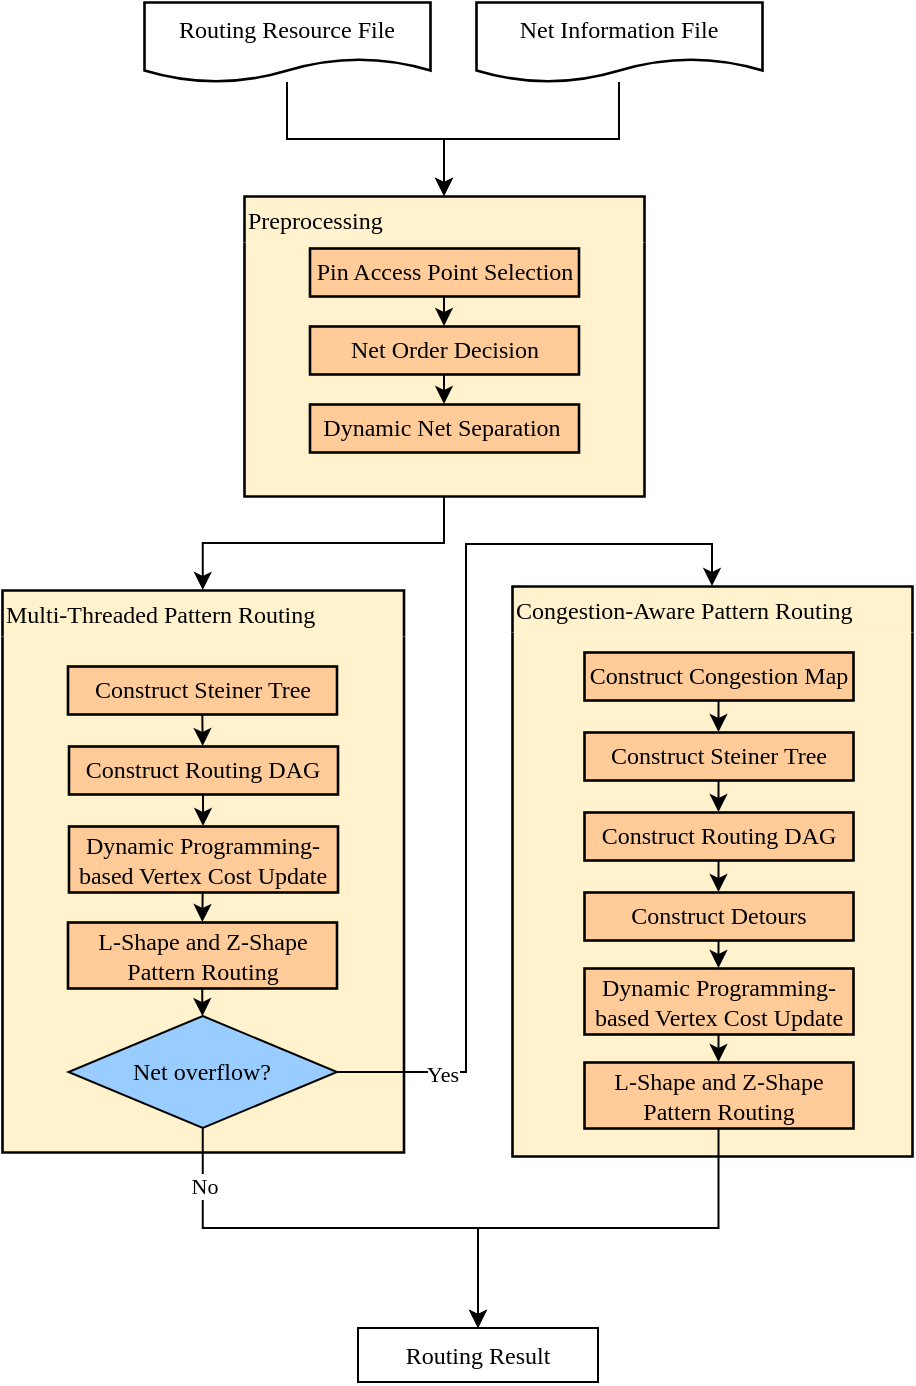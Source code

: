 <mxfile>
    <diagram id="TTQa5VEr6ZDeAb4FRWz5" name="Flowchart">
        <mxGraphModel dx="956" dy="569" grid="0" gridSize="10" guides="1" tooltips="1" connect="1" arrows="1" fold="1" page="1" pageScale="1" pageWidth="850" pageHeight="1100" math="0" shadow="0">
            <root>
                <mxCell id="0"/>
                <mxCell id="1" parent="0"/>
                <mxCell id="DbzM7io35zpTCZY16cr3-26" value="" style="edgeStyle=elbowEdgeStyle;rounded=0;orthogonalLoop=1;jettySize=auto;elbow=vertical;html=1;" parent="1" source="bZS4EHqbZC5acI7CX3TS-1" target="DbzM7io35zpTCZY16cr3-1" edge="1">
                    <mxGeometry relative="1" as="geometry"/>
                </mxCell>
                <mxCell id="bZS4EHqbZC5acI7CX3TS-1" value="Routing Resource File" style="shape=document;whiteSpace=wrap;html=1;boundedLbl=1;fontFamily=Times New Roman;fontSize=12;strokeWidth=1.3;strokeColor=#000000;" parent="1" vertex="1">
                    <mxGeometry x="232" y="100" width="143" height="40" as="geometry"/>
                </mxCell>
                <mxCell id="gcKfTOr0ZRm3SLbJAiHh-11" value="Multi-Threaded Pattern Routing" style="swimlane;fillColor=#FFF2CC;strokeColor=#000000;fontFamily=Times New Roman;fontSize=12;strokeWidth=1.3;swimlaneFillColor=#FFF2CC;fontStyle=0;align=left;swimlaneLine=0;" parent="1" vertex="1">
                    <mxGeometry x="161" y="394" width="200.75" height="281" as="geometry"/>
                </mxCell>
                <mxCell id="DbzM7io35zpTCZY16cr3-29" value="" style="edgeStyle=none;html=1;" parent="gcKfTOr0ZRm3SLbJAiHh-11" source="DbzM7io35zpTCZY16cr3-19" target="DbzM7io35zpTCZY16cr3-23" edge="1">
                    <mxGeometry relative="1" as="geometry"/>
                </mxCell>
                <mxCell id="DbzM7io35zpTCZY16cr3-19" value="Construct Steiner Tree" style="rounded=0;whiteSpace=wrap;html=1;fontFamily=Times New Roman;fillColor=#FFCC99;strokeColor=#000000;strokeWidth=1.3;" parent="gcKfTOr0ZRm3SLbJAiHh-11" vertex="1">
                    <mxGeometry x="32.75" y="38" width="134.5" height="24" as="geometry"/>
                </mxCell>
                <mxCell id="H4muwW61LgTwY1jPvWEI-12" value="" style="edgeStyle=none;html=1;" parent="gcKfTOr0ZRm3SLbJAiHh-11" source="DbzM7io35zpTCZY16cr3-23" target="H4muwW61LgTwY1jPvWEI-11" edge="1">
                    <mxGeometry relative="1" as="geometry"/>
                </mxCell>
                <mxCell id="DbzM7io35zpTCZY16cr3-23" value="Construct Routing DAG" style="rounded=0;whiteSpace=wrap;html=1;fontFamily=Times New Roman;fillColor=#FFCC99;strokeColor=#000000;strokeWidth=1.3;" parent="gcKfTOr0ZRm3SLbJAiHh-11" vertex="1">
                    <mxGeometry x="33.25" y="78" width="134.5" height="24" as="geometry"/>
                </mxCell>
                <mxCell id="H4muwW61LgTwY1jPvWEI-15" value="" style="edgeStyle=none;html=1;" parent="gcKfTOr0ZRm3SLbJAiHh-11" source="H4muwW61LgTwY1jPvWEI-10" target="H4muwW61LgTwY1jPvWEI-14" edge="1">
                    <mxGeometry relative="1" as="geometry"/>
                </mxCell>
                <mxCell id="H4muwW61LgTwY1jPvWEI-10" value="L-Shape and Z-Shape Pattern Routing" style="rounded=0;whiteSpace=wrap;html=1;fontFamily=Times New Roman;fillColor=#FFCC99;strokeColor=#000000;strokeWidth=1.3;" parent="gcKfTOr0ZRm3SLbJAiHh-11" vertex="1">
                    <mxGeometry x="32.75" y="166" width="134.5" height="33" as="geometry"/>
                </mxCell>
                <mxCell id="H4muwW61LgTwY1jPvWEI-13" value="" style="edgeStyle=none;html=1;" parent="gcKfTOr0ZRm3SLbJAiHh-11" source="H4muwW61LgTwY1jPvWEI-11" target="H4muwW61LgTwY1jPvWEI-10" edge="1">
                    <mxGeometry relative="1" as="geometry"/>
                </mxCell>
                <mxCell id="H4muwW61LgTwY1jPvWEI-11" value="Dynamic Programming-based Vertex Cost Update" style="rounded=0;whiteSpace=wrap;html=1;fontFamily=Times New Roman;fillColor=#FFCC99;strokeColor=#000000;strokeWidth=1.3;" parent="gcKfTOr0ZRm3SLbJAiHh-11" vertex="1">
                    <mxGeometry x="33.25" y="118" width="134.5" height="33" as="geometry"/>
                </mxCell>
                <mxCell id="H4muwW61LgTwY1jPvWEI-14" value="Net overflow?" style="rhombus;whiteSpace=wrap;html=1;fillColor=#99CCFF;fontFamily=Times New Roman;" parent="gcKfTOr0ZRm3SLbJAiHh-11" vertex="1">
                    <mxGeometry x="33.25" y="213" width="134.25" height="56" as="geometry"/>
                </mxCell>
                <mxCell id="DbzM7io35zpTCZY16cr3-27" value="" style="edgeStyle=elbowEdgeStyle;rounded=0;orthogonalLoop=1;jettySize=auto;elbow=vertical;html=1;" parent="1" source="gcKfTOr0ZRm3SLbJAiHh-16" target="DbzM7io35zpTCZY16cr3-1" edge="1">
                    <mxGeometry relative="1" as="geometry"/>
                </mxCell>
                <mxCell id="gcKfTOr0ZRm3SLbJAiHh-16" value="Net Information File" style="shape=document;whiteSpace=wrap;html=1;boundedLbl=1;fontFamily=Times New Roman;fontSize=12;strokeWidth=1.3;strokeColor=#000000;" parent="1" vertex="1">
                    <mxGeometry x="398" y="100" width="143" height="40" as="geometry"/>
                </mxCell>
                <mxCell id="gcKfTOr0ZRm3SLbJAiHh-24" value="Congestion-Aware Pattern Routing" style="swimlane;fillColor=#FFF2CC;strokeColor=#000000;fontFamily=Times New Roman;fontSize=12;strokeWidth=1.3;swimlaneFillColor=#FFF2CC;fontStyle=0;align=left;swimlaneLine=0;" parent="1" vertex="1">
                    <mxGeometry x="416" y="392" width="200" height="285" as="geometry"/>
                </mxCell>
                <mxCell id="H4muwW61LgTwY1jPvWEI-8" value="Construct Detours" style="rounded=0;whiteSpace=wrap;html=1;fontFamily=Times New Roman;fillColor=#FFCC99;strokeColor=#000000;strokeWidth=1.3;" parent="gcKfTOr0ZRm3SLbJAiHh-24" vertex="1">
                    <mxGeometry x="36" y="153" width="134.5" height="24" as="geometry"/>
                </mxCell>
                <mxCell id="C2_RcnyLkLIA7YBpo18w-18" value="" style="edgeStyle=elbowEdgeStyle;elbow=vertical;html=1;" parent="gcKfTOr0ZRm3SLbJAiHh-24" source="C2_RcnyLkLIA7YBpo18w-1" target="C2_RcnyLkLIA7YBpo18w-17" edge="1">
                    <mxGeometry relative="1" as="geometry"/>
                </mxCell>
                <mxCell id="C2_RcnyLkLIA7YBpo18w-1" value="Construct Congestion Map" style="rounded=0;whiteSpace=wrap;html=1;fontFamily=Times New Roman;fillColor=#FFCC99;strokeColor=#000000;strokeWidth=1.3;" parent="gcKfTOr0ZRm3SLbJAiHh-24" vertex="1">
                    <mxGeometry x="36" y="33" width="134.5" height="24" as="geometry"/>
                </mxCell>
                <mxCell id="C2_RcnyLkLIA7YBpo18w-4" value="Dynamic Programming-based Vertex Cost Update" style="rounded=0;whiteSpace=wrap;html=1;fontFamily=Times New Roman;fillColor=#FFCC99;strokeColor=#000000;strokeWidth=1.3;" parent="gcKfTOr0ZRm3SLbJAiHh-24" vertex="1">
                    <mxGeometry x="36" y="191" width="134.5" height="33" as="geometry"/>
                </mxCell>
                <mxCell id="C2_RcnyLkLIA7YBpo18w-5" style="edgeStyle=none;html=1;exitX=0.5;exitY=1;exitDx=0;exitDy=0;" parent="gcKfTOr0ZRm3SLbJAiHh-24" source="H4muwW61LgTwY1jPvWEI-8" target="C2_RcnyLkLIA7YBpo18w-4" edge="1">
                    <mxGeometry relative="1" as="geometry"/>
                </mxCell>
                <mxCell id="C2_RcnyLkLIA7YBpo18w-6" value="L-Shape and Z-Shape Pattern Routing" style="rounded=0;whiteSpace=wrap;html=1;fontFamily=Times New Roman;fillColor=#FFCC99;strokeColor=#000000;strokeWidth=1.3;" parent="gcKfTOr0ZRm3SLbJAiHh-24" vertex="1">
                    <mxGeometry x="36" y="238" width="134.5" height="33" as="geometry"/>
                </mxCell>
                <mxCell id="C2_RcnyLkLIA7YBpo18w-7" style="edgeStyle=none;html=1;entryX=0.5;entryY=0;entryDx=0;entryDy=0;" parent="gcKfTOr0ZRm3SLbJAiHh-24" source="C2_RcnyLkLIA7YBpo18w-4" target="C2_RcnyLkLIA7YBpo18w-6" edge="1">
                    <mxGeometry relative="1" as="geometry"/>
                </mxCell>
                <mxCell id="C2_RcnyLkLIA7YBpo18w-20" value="" style="edgeStyle=elbowEdgeStyle;elbow=vertical;html=1;" parent="gcKfTOr0ZRm3SLbJAiHh-24" source="C2_RcnyLkLIA7YBpo18w-17" target="C2_RcnyLkLIA7YBpo18w-16" edge="1">
                    <mxGeometry relative="1" as="geometry"/>
                </mxCell>
                <mxCell id="C2_RcnyLkLIA7YBpo18w-17" value="Construct Steiner Tree" style="rounded=0;whiteSpace=wrap;html=1;fontFamily=Times New Roman;fillColor=#FFCC99;strokeColor=#000000;strokeWidth=1.3;" parent="gcKfTOr0ZRm3SLbJAiHh-24" vertex="1">
                    <mxGeometry x="36" y="73" width="134.5" height="24" as="geometry"/>
                </mxCell>
                <mxCell id="C2_RcnyLkLIA7YBpo18w-24" style="edgeStyle=elbowEdgeStyle;elbow=vertical;html=1;entryX=0.5;entryY=0;entryDx=0;entryDy=0;" parent="gcKfTOr0ZRm3SLbJAiHh-24" source="C2_RcnyLkLIA7YBpo18w-16" target="H4muwW61LgTwY1jPvWEI-8" edge="1">
                    <mxGeometry relative="1" as="geometry"/>
                </mxCell>
                <mxCell id="C2_RcnyLkLIA7YBpo18w-16" value="Construct Routing DAG" style="rounded=0;whiteSpace=wrap;html=1;fontFamily=Times New Roman;fillColor=#FFCC99;strokeColor=#000000;strokeWidth=1.3;" parent="gcKfTOr0ZRm3SLbJAiHh-24" vertex="1">
                    <mxGeometry x="36" y="113" width="134.5" height="24" as="geometry"/>
                </mxCell>
                <mxCell id="3" style="edgeStyle=elbowEdgeStyle;html=1;entryX=0.5;entryY=0;entryDx=0;entryDy=0;elbow=vertical;rounded=0;" parent="1" source="DbzM7io35zpTCZY16cr3-1" target="gcKfTOr0ZRm3SLbJAiHh-11" edge="1">
                    <mxGeometry relative="1" as="geometry"/>
                </mxCell>
                <mxCell id="DbzM7io35zpTCZY16cr3-1" value="Preprocessing" style="swimlane;fillColor=#FFF2CC;strokeColor=#000000;fontFamily=Times New Roman;fontSize=12;strokeWidth=1.3;swimlaneFillColor=#FFF2CC;fontStyle=0;align=left;swimlaneLine=0;startSize=23;" parent="1" vertex="1">
                    <mxGeometry x="282" y="197" width="200" height="150" as="geometry">
                        <mxRectangle x="68" y="257" width="87" height="26" as="alternateBounds"/>
                    </mxGeometry>
                </mxCell>
                <mxCell id="2" style="edgeStyle=none;html=1;entryX=0.5;entryY=0;entryDx=0;entryDy=0;" parent="DbzM7io35zpTCZY16cr3-1" source="DbzM7io35zpTCZY16cr3-3" target="DbzM7io35zpTCZY16cr3-8" edge="1">
                    <mxGeometry relative="1" as="geometry"/>
                </mxCell>
                <mxCell id="DbzM7io35zpTCZY16cr3-3" value="Pin Access Point Selection" style="rounded=0;whiteSpace=wrap;html=1;fontFamily=Times New Roman;fillColor=#FFCC99;strokeColor=#000000;strokeWidth=1.3;" parent="DbzM7io35zpTCZY16cr3-1" vertex="1">
                    <mxGeometry x="32.75" y="26" width="134.5" height="24" as="geometry"/>
                </mxCell>
                <mxCell id="DbzM7io35zpTCZY16cr3-8" value="Net Order Decision" style="rounded=0;whiteSpace=wrap;html=1;fontFamily=Times New Roman;fillColor=#FFCC99;strokeColor=#000000;strokeWidth=1.3;" parent="DbzM7io35zpTCZY16cr3-1" vertex="1">
                    <mxGeometry x="32.75" y="65" width="134.5" height="24" as="geometry"/>
                </mxCell>
                <mxCell id="DbzM7io35zpTCZY16cr3-9" value="Dynamic Net Separation&amp;nbsp;" style="rounded=0;whiteSpace=wrap;html=1;fontFamily=Times New Roman;fillColor=#FFCC99;strokeColor=#000000;strokeWidth=1.3;" parent="DbzM7io35zpTCZY16cr3-1" vertex="1">
                    <mxGeometry x="32.75" y="104" width="134.5" height="24" as="geometry"/>
                </mxCell>
                <mxCell id="DbzM7io35zpTCZY16cr3-11" value="" style="edgeStyle=none;html=1;" parent="DbzM7io35zpTCZY16cr3-1" source="DbzM7io35zpTCZY16cr3-8" target="DbzM7io35zpTCZY16cr3-9" edge="1">
                    <mxGeometry relative="1" as="geometry"/>
                </mxCell>
                <mxCell id="H4muwW61LgTwY1jPvWEI-26" style="edgeStyle=orthogonalEdgeStyle;html=1;rounded=0;entryX=0.5;entryY=0;entryDx=0;entryDy=0;" parent="1" source="H4muwW61LgTwY1jPvWEI-14" target="gcKfTOr0ZRm3SLbJAiHh-24" edge="1">
                    <mxGeometry relative="1" as="geometry">
                        <Array as="points">
                            <mxPoint x="393" y="635"/>
                            <mxPoint x="393" y="371"/>
                            <mxPoint x="516" y="371"/>
                        </Array>
                        <mxPoint x="519" y="383" as="targetPoint"/>
                    </mxGeometry>
                </mxCell>
                <mxCell id="H4muwW61LgTwY1jPvWEI-27" value="Yes" style="edgeLabel;html=1;align=center;verticalAlign=middle;resizable=0;points=[];fontFamily=Times New Roman;" parent="H4muwW61LgTwY1jPvWEI-26" vertex="1" connectable="0">
                    <mxGeometry x="-0.798" y="-1" relative="1" as="geometry">
                        <mxPoint x="5" as="offset"/>
                    </mxGeometry>
                </mxCell>
                <mxCell id="C2_RcnyLkLIA7YBpo18w-12" style="edgeStyle=elbowEdgeStyle;rounded=0;orthogonalLoop=1;jettySize=auto;elbow=vertical;html=1;entryX=0.5;entryY=0;entryDx=0;entryDy=0;" parent="1" source="H4muwW61LgTwY1jPvWEI-14" target="gJAGXRyNrjN4P-h-dZfx-1" edge="1">
                    <mxGeometry relative="1" as="geometry">
                        <mxPoint x="397.5" y="745" as="targetPoint"/>
                    </mxGeometry>
                </mxCell>
                <mxCell id="C2_RcnyLkLIA7YBpo18w-26" value="No" style="edgeLabel;html=1;align=center;verticalAlign=middle;resizable=0;points=[];fontFamily=Times New Roman;" parent="C2_RcnyLkLIA7YBpo18w-12" vertex="1" connectable="0">
                    <mxGeometry x="0.119" y="3" relative="1" as="geometry">
                        <mxPoint x="-83" y="-18" as="offset"/>
                    </mxGeometry>
                </mxCell>
                <mxCell id="C2_RcnyLkLIA7YBpo18w-14" style="edgeStyle=elbowEdgeStyle;rounded=0;orthogonalLoop=1;jettySize=auto;elbow=vertical;html=1;entryX=0.5;entryY=0;entryDx=0;entryDy=0;" parent="1" source="C2_RcnyLkLIA7YBpo18w-6" target="gJAGXRyNrjN4P-h-dZfx-1" edge="1">
                    <mxGeometry relative="1" as="geometry">
                        <mxPoint x="397.5" y="745" as="targetPoint"/>
                    </mxGeometry>
                </mxCell>
                <mxCell id="gJAGXRyNrjN4P-h-dZfx-1" value="Routing Result" style="whiteSpace=wrap;html=1;fontFamily=Times New Roman;" parent="1" vertex="1">
                    <mxGeometry x="339" y="763" width="120" height="27" as="geometry"/>
                </mxCell>
            </root>
        </mxGraphModel>
    </diagram>
    <diagram id="C5RBs43oDa-KdzZeNtuy" name="Loader">
        <mxGraphModel dx="928" dy="581" grid="0" gridSize="10" guides="0" tooltips="0" connect="0" arrows="0" fold="1" page="0" pageScale="1" pageWidth="1169" pageHeight="827" math="0" shadow="0">
            <root>
                <mxCell id="WIyWlLk6GJQsqaUBKTNV-0"/>
                <mxCell id="WIyWlLk6GJQsqaUBKTNV-1" parent="WIyWlLk6GJQsqaUBKTNV-0"/>
                <mxCell id="7_gSfKA-eOeRBkoOO_Rj-0" style="edgeStyle=orthogonalEdgeStyle;rounded=0;orthogonalLoop=1;jettySize=auto;html=1;exitX=0.5;exitY=1;exitDx=0;exitDy=0;entryX=0.5;entryY=0;entryDx=0;entryDy=0;" parent="WIyWlLk6GJQsqaUBKTNV-1" source="zkfFHV4jXpPFQw0GAbJ--0" target="zkfFHV4jXpPFQw0GAbJ--13" edge="1">
                    <mxGeometry relative="1" as="geometry"/>
                </mxCell>
                <mxCell id="7_gSfKA-eOeRBkoOO_Rj-1" style="edgeStyle=orthogonalEdgeStyle;rounded=0;orthogonalLoop=1;jettySize=auto;html=1;exitX=0.5;exitY=1;exitDx=0;exitDy=0;entryX=0.5;entryY=0;entryDx=0;entryDy=0;" parent="WIyWlLk6GJQsqaUBKTNV-1" source="zkfFHV4jXpPFQw0GAbJ--0" target="zkfFHV4jXpPFQw0GAbJ--6" edge="1">
                    <mxGeometry relative="1" as="geometry"/>
                </mxCell>
                <mxCell id="7_gSfKA-eOeRBkoOO_Rj-8" style="edgeStyle=orthogonalEdgeStyle;rounded=0;orthogonalLoop=1;jettySize=auto;html=1;exitX=0.5;exitY=1;exitDx=0;exitDy=0;entryX=0.5;entryY=0;entryDx=0;entryDy=0;" parent="WIyWlLk6GJQsqaUBKTNV-1" source="zkfFHV4jXpPFQw0GAbJ--0" target="7_gSfKA-eOeRBkoOO_Rj-6" edge="1">
                    <mxGeometry relative="1" as="geometry"/>
                </mxCell>
                <mxCell id="zkfFHV4jXpPFQw0GAbJ--0" value="NetList" style="swimlane;fontStyle=0;align=center;verticalAlign=top;childLayout=stackLayout;horizontal=1;startSize=26;horizontalStack=0;resizeParent=1;resizeLast=0;collapsible=1;marginBottom=0;rounded=0;shadow=0;strokeWidth=1;" parent="WIyWlLk6GJQsqaUBKTNV-1" vertex="1">
                    <mxGeometry x="210" y="350" width="160" height="130" as="geometry">
                        <mxRectangle x="230" y="140" width="160" height="26" as="alternateBounds"/>
                    </mxGeometry>
                </mxCell>
                <mxCell id="zkfFHV4jXpPFQw0GAbJ--1" value="nets: vector&lt;Net&gt;&#10;pins: vector&lt;Pin&gt;&#10;points: vector&lt;Point&gt;&#10;n_nets: int&#10;n_pins: int&#10;n_points: int" style="text;align=left;verticalAlign=top;spacingLeft=4;spacingRight=4;overflow=hidden;rotatable=0;points=[[0,0.5],[1,0.5]];portConstraint=eastwest;" parent="zkfFHV4jXpPFQw0GAbJ--0" vertex="1">
                    <mxGeometry y="26" width="160" height="104" as="geometry"/>
                </mxCell>
                <mxCell id="zkfFHV4jXpPFQw0GAbJ--6" value="Net" style="swimlane;fontStyle=0;align=center;verticalAlign=top;childLayout=stackLayout;horizontal=1;startSize=26;horizontalStack=0;resizeParent=1;resizeLast=0;collapsible=1;marginBottom=0;rounded=0;shadow=0;strokeWidth=1;" parent="WIyWlLk6GJQsqaUBKTNV-1" vertex="1">
                    <mxGeometry x="30" y="590" width="160" height="80" as="geometry">
                        <mxRectangle x="130" y="380" width="160" height="26" as="alternateBounds"/>
                    </mxGeometry>
                </mxCell>
                <mxCell id="zkfFHV4jXpPFQw0GAbJ--8" value="id: int&#10;name: string&#10;pin_ids: vector&lt;int&gt;" style="text;align=left;verticalAlign=top;spacingLeft=4;spacingRight=4;overflow=hidden;rotatable=0;points=[[0,0.5],[1,0.5]];portConstraint=eastwest;rounded=0;shadow=0;html=0;" parent="zkfFHV4jXpPFQw0GAbJ--6" vertex="1">
                    <mxGeometry y="26" width="160" height="54" as="geometry"/>
                </mxCell>
                <mxCell id="zkfFHV4jXpPFQw0GAbJ--13" value="Pin" style="swimlane;fontStyle=0;align=center;verticalAlign=top;childLayout=stackLayout;horizontal=1;startSize=26;horizontalStack=0;resizeParent=1;resizeLast=0;collapsible=1;marginBottom=0;rounded=0;shadow=0;strokeWidth=1;" parent="WIyWlLk6GJQsqaUBKTNV-1" vertex="1">
                    <mxGeometry x="210" y="590" width="160" height="80" as="geometry">
                        <mxRectangle x="340" y="380" width="170" height="26" as="alternateBounds"/>
                    </mxGeometry>
                </mxCell>
                <mxCell id="zkfFHV4jXpPFQw0GAbJ--14" value="id: int&#10;net_id: int&#10;point_ids: vector&lt;int&gt;" style="text;align=left;verticalAlign=top;spacingLeft=4;spacingRight=4;overflow=hidden;rotatable=0;points=[[0,0.5],[1,0.5]];portConstraint=eastwest;" parent="zkfFHV4jXpPFQw0GAbJ--13" vertex="1">
                    <mxGeometry y="26" width="160" height="54" as="geometry"/>
                </mxCell>
                <mxCell id="zkfFHV4jXpPFQw0GAbJ--17" value="Metrics" style="swimlane;fontStyle=0;align=center;verticalAlign=top;childLayout=stackLayout;horizontal=1;startSize=26;horizontalStack=0;resizeParent=1;resizeLast=0;collapsible=1;marginBottom=0;rounded=0;shadow=0;strokeWidth=1;" parent="WIyWlLk6GJQsqaUBKTNV-1" vertex="1">
                    <mxGeometry x="880" y="350" width="160" height="130" as="geometry">
                        <mxRectangle x="550" y="140" width="160" height="26" as="alternateBounds"/>
                    </mxGeometry>
                </mxCell>
                <mxCell id="7_gSfKA-eOeRBkoOO_Rj-22" value="UnitLengthWireCost: double&#10;UnitViaCost: double&#10;OFWeight: vector&lt;double&gt;         " style="text;align=left;verticalAlign=top;spacingLeft=4;spacingRight=4;overflow=hidden;rotatable=0;points=[[0,0.5],[1,0.5]];portConstraint=eastwest;" parent="zkfFHV4jXpPFQw0GAbJ--17" vertex="1">
                    <mxGeometry y="26" width="160" height="104" as="geometry"/>
                </mxCell>
                <mxCell id="7_gSfKA-eOeRBkoOO_Rj-6" value="Point" style="swimlane;fontStyle=0;align=center;verticalAlign=top;childLayout=stackLayout;horizontal=1;startSize=26;horizontalStack=0;resizeParent=1;resizeLast=0;collapsible=1;marginBottom=0;rounded=0;shadow=0;strokeWidth=1;" parent="WIyWlLk6GJQsqaUBKTNV-1" vertex="1">
                    <mxGeometry x="390" y="590" width="160" height="110" as="geometry">
                        <mxRectangle x="340" y="380" width="170" height="26" as="alternateBounds"/>
                    </mxGeometry>
                </mxCell>
                <mxCell id="7_gSfKA-eOeRBkoOO_Rj-7" value="id: int&#10;net_id: int&#10;x: int&#10;y: int&#10;layer: int" style="text;align=left;verticalAlign=top;spacingLeft=4;spacingRight=4;overflow=hidden;rotatable=0;points=[[0,0.5],[1,0.5]];portConstraint=eastwest;" parent="7_gSfKA-eOeRBkoOO_Rj-6" vertex="1">
                    <mxGeometry y="26" width="160" height="84" as="geometry"/>
                </mxCell>
                <mxCell id="7_gSfKA-eOeRBkoOO_Rj-19" style="edgeStyle=orthogonalEdgeStyle;rounded=0;orthogonalLoop=1;jettySize=auto;html=1;exitX=0.5;exitY=1;exitDx=0;exitDy=0;entryX=0.5;entryY=0;entryDx=0;entryDy=0;" parent="WIyWlLk6GJQsqaUBKTNV-1" source="7_gSfKA-eOeRBkoOO_Rj-9" target="zkfFHV4jXpPFQw0GAbJ--17" edge="1">
                    <mxGeometry relative="1" as="geometry"/>
                </mxCell>
                <mxCell id="7_gSfKA-eOeRBkoOO_Rj-20" style="edgeStyle=orthogonalEdgeStyle;rounded=0;orthogonalLoop=1;jettySize=auto;html=1;exitX=0.5;exitY=1;exitDx=0;exitDy=0;entryX=0.5;entryY=0;entryDx=0;entryDy=0;" parent="WIyWlLk6GJQsqaUBKTNV-1" source="7_gSfKA-eOeRBkoOO_Rj-9" target="zkfFHV4jXpPFQw0GAbJ--0" edge="1">
                    <mxGeometry relative="1" as="geometry"/>
                </mxCell>
                <mxCell id="7_gSfKA-eOeRBkoOO_Rj-21" style="edgeStyle=orthogonalEdgeStyle;rounded=0;orthogonalLoop=1;jettySize=auto;html=1;exitX=0.5;exitY=1;exitDx=0;exitDy=0;entryX=0.5;entryY=0;entryDx=0;entryDy=0;" parent="WIyWlLk6GJQsqaUBKTNV-1" source="7_gSfKA-eOeRBkoOO_Rj-9" target="7_gSfKA-eOeRBkoOO_Rj-13" edge="1">
                    <mxGeometry relative="1" as="geometry"/>
                </mxCell>
                <mxCell id="7_gSfKA-eOeRBkoOO_Rj-25" style="edgeStyle=orthogonalEdgeStyle;rounded=0;orthogonalLoop=1;jettySize=auto;html=1;entryX=0.5;entryY=0;entryDx=0;entryDy=0;" parent="WIyWlLk6GJQsqaUBKTNV-1" source="7_gSfKA-eOeRBkoOO_Rj-9" target="7_gSfKA-eOeRBkoOO_Rj-23" edge="1">
                    <mxGeometry relative="1" as="geometry">
                        <Array as="points">
                            <mxPoint x="510" y="310"/>
                            <mxPoint x="755" y="310"/>
                        </Array>
                    </mxGeometry>
                </mxCell>
                <mxCell id="7_gSfKA-eOeRBkoOO_Rj-9" value="Design" style="swimlane;fontStyle=2;align=center;verticalAlign=top;childLayout=stackLayout;horizontal=1;startSize=26;horizontalStack=0;resizeParent=1;resizeLast=0;collapsible=1;marginBottom=0;rounded=0;shadow=0;strokeWidth=1;" parent="WIyWlLk6GJQsqaUBKTNV-1" vertex="1">
                    <mxGeometry x="430" y="150" width="160" height="120" as="geometry">
                        <mxRectangle x="430" y="150" width="160" height="26" as="alternateBounds"/>
                    </mxGeometry>
                </mxCell>
                <mxCell id="7_gSfKA-eOeRBkoOO_Rj-10" value="name_: string&#10;netlist: NetList&#10;layers: vector&lt;Layer&gt;&#10;dimension: Dimension&#10;matrix: Matrix&#10;&#10;&#10;" style="text;align=left;verticalAlign=top;spacingLeft=4;spacingRight=4;overflow=hidden;rotatable=0;points=[[0,0.5],[1,0.5]];portConstraint=eastwest;" parent="7_gSfKA-eOeRBkoOO_Rj-9" vertex="1">
                    <mxGeometry y="26" width="160" height="94" as="geometry"/>
                </mxCell>
                <mxCell id="7_gSfKA-eOeRBkoOO_Rj-13" value="Dimension" style="swimlane;fontStyle=0;align=center;verticalAlign=top;childLayout=stackLayout;horizontal=1;startSize=26;horizontalStack=0;resizeParent=1;resizeLast=0;collapsible=1;marginBottom=0;rounded=0;shadow=0;strokeWidth=1;" parent="WIyWlLk6GJQsqaUBKTNV-1" vertex="1">
                    <mxGeometry x="430" y="349" width="160" height="130" as="geometry">
                        <mxRectangle x="550" y="140" width="160" height="26" as="alternateBounds"/>
                    </mxGeometry>
                </mxCell>
                <mxCell id="7_gSfKA-eOeRBkoOO_Rj-14" value="n_layers: int&#10;x_size: int&#10;y_size: int&#10;hEdge: vector&lt;int&gt;&#10;vEdge: vector&lt;int&gt;&#10;" style="text;align=left;verticalAlign=top;spacingLeft=4;spacingRight=4;overflow=hidden;rotatable=0;points=[[0,0.5],[1,0.5]];portConstraint=eastwest;" parent="7_gSfKA-eOeRBkoOO_Rj-13" vertex="1">
                    <mxGeometry y="26" width="160" height="104" as="geometry"/>
                </mxCell>
                <mxCell id="7_gSfKA-eOeRBkoOO_Rj-23" value="Layer" style="swimlane;fontStyle=0;align=center;verticalAlign=top;childLayout=stackLayout;horizontal=1;startSize=26;horizontalStack=0;resizeParent=1;resizeLast=0;collapsible=1;marginBottom=0;rounded=0;shadow=0;strokeWidth=1;" parent="WIyWlLk6GJQsqaUBKTNV-1" vertex="1">
                    <mxGeometry x="670" y="350" width="170" height="130" as="geometry">
                        <mxRectangle x="550" y="140" width="160" height="26" as="alternateBounds"/>
                    </mxGeometry>
                </mxCell>
                <mxCell id="7_gSfKA-eOeRBkoOO_Rj-29" value="id: int&#10;direction: bool&#10;minLength: int&#10;capacity: vector&lt;vector&lt;int&gt;&gt;" style="text;align=left;verticalAlign=top;spacingLeft=4;spacingRight=4;overflow=hidden;rotatable=0;points=[[0,0.5],[1,0.5]];portConstraint=eastwest;" parent="7_gSfKA-eOeRBkoOO_Rj-23" vertex="1">
                    <mxGeometry y="26" width="170" height="104" as="geometry"/>
                </mxCell>
            </root>
        </mxGraphModel>
    </diagram>
    <diagram id="_CBr8Cn0QdF42obfqb1F" name="GlobalRouter">
        <mxGraphModel dx="1328" dy="981" grid="0" gridSize="10" guides="1" tooltips="1" connect="1" arrows="1" fold="1" page="0" pageScale="1" pageWidth="850" pageHeight="1100" math="0" shadow="0">
            <root>
                <mxCell id="0"/>
                <mxCell id="1" parent="0"/>
                <mxCell id="HevTYBSNyxqqAhqlRN5_-1" style="edgeStyle=orthogonalEdgeStyle;rounded=0;orthogonalLoop=1;jettySize=auto;html=1;exitX=0.5;exitY=1;exitDx=0;exitDy=0;entryX=0.5;entryY=0;entryDx=0;entryDy=0;" parent="1" source="HevTYBSNyxqqAhqlRN5_-2" target="n66TMRuZkN7RQtcoLKmF-4" edge="1">
                    <mxGeometry relative="1" as="geometry">
                        <mxPoint x="498" y="63" as="targetPoint"/>
                    </mxGeometry>
                </mxCell>
                <mxCell id="WWrXClFBC-nAK5Uc78w--12" style="edgeStyle=none;html=1;entryX=0.5;entryY=0;entryDx=0;entryDy=0;" parent="1" source="HevTYBSNyxqqAhqlRN5_-2" target="WWrXClFBC-nAK5Uc78w--1" edge="1">
                    <mxGeometry relative="1" as="geometry"/>
                </mxCell>
                <mxCell id="WWrXClFBC-nAK5Uc78w--16" style="edgeStyle=orthogonalEdgeStyle;html=1;entryX=0.5;entryY=0;entryDx=0;entryDy=0;exitX=0.5;exitY=1;exitDx=0;exitDy=0;rounded=0;" parent="1" source="HevTYBSNyxqqAhqlRN5_-2" target="WWrXClFBC-nAK5Uc78w--4" edge="1">
                    <mxGeometry relative="1" as="geometry"/>
                </mxCell>
                <mxCell id="HevTYBSNyxqqAhqlRN5_-2" value="GlobalRouter" style="swimlane;fontStyle=2;align=center;verticalAlign=top;childLayout=stackLayout;horizontal=1;startSize=26;horizontalStack=0;resizeParent=1;resizeLast=0;collapsible=1;marginBottom=0;rounded=0;shadow=0;strokeWidth=1;" parent="1" vertex="1">
                    <mxGeometry x="418" y="-136" width="184" height="107" as="geometry">
                        <mxRectangle x="430" y="150" width="160" height="26" as="alternateBounds"/>
                    </mxGeometry>
                </mxCell>
                <mxCell id="HevTYBSNyxqqAhqlRN5_-3" value="parameters: const Parameters&#10;gridGraph: GridGraph&#10;nets: vector&lt;GRNet&gt; nets&#10;" style="text;align=left;verticalAlign=top;spacingLeft=4;spacingRight=4;overflow=hidden;rotatable=0;points=[[0,0.5],[1,0.5]];portConstraint=eastwest;" parent="HevTYBSNyxqqAhqlRN5_-2" vertex="1">
                    <mxGeometry y="26" width="184" height="80" as="geometry"/>
                </mxCell>
                <mxCell id="n66TMRuZkN7RQtcoLKmF-1" value="GraphEdge" style="swimlane;fontStyle=0;align=center;verticalAlign=top;childLayout=stackLayout;horizontal=1;startSize=26;horizontalStack=0;resizeParent=1;resizeLast=0;collapsible=1;marginBottom=0;rounded=0;shadow=0;strokeWidth=1;" parent="1" vertex="1">
                    <mxGeometry x="-37" y="388" width="160" height="130" as="geometry">
                        <mxRectangle x="550" y="140" width="160" height="26" as="alternateBounds"/>
                    </mxGeometry>
                </mxCell>
                <mxCell id="n66TMRuZkN7RQtcoLKmF-2" value="capacity: double&#10;demand: double&#10;getResource(): double" style="text;align=left;verticalAlign=top;spacingLeft=4;spacingRight=4;overflow=hidden;rotatable=0;points=[[0,0.5],[1,0.5]];portConstraint=eastwest;" parent="n66TMRuZkN7RQtcoLKmF-1" vertex="1">
                    <mxGeometry y="26" width="160" height="104" as="geometry"/>
                </mxCell>
                <mxCell id="n66TMRuZkN7RQtcoLKmF-3" style="edgeStyle=orthogonalEdgeStyle;rounded=0;orthogonalLoop=1;jettySize=auto;html=1;exitX=0.5;exitY=1;exitDx=0;exitDy=0;entryX=0.5;entryY=0;entryDx=0;entryDy=0;" parent="1" source="n66TMRuZkN7RQtcoLKmF-4" target="n66TMRuZkN7RQtcoLKmF-1" edge="1">
                    <mxGeometry relative="1" as="geometry"/>
                </mxCell>
                <mxCell id="n66TMRuZkN7RQtcoLKmF-4" value="GridGraph" style="swimlane;fontStyle=2;align=center;verticalAlign=top;childLayout=stackLayout;horizontal=1;startSize=26;horizontalStack=0;resizeParent=1;resizeLast=0;collapsible=1;marginBottom=0;rounded=0;shadow=0;strokeWidth=1;" parent="1" vertex="1">
                    <mxGeometry x="-150" y="67" width="386" height="239" as="geometry">
                        <mxRectangle x="430" y="150" width="160" height="26" as="alternateBounds"/>
                    </mxGeometry>
                </mxCell>
                <mxCell id="n66TMRuZkN7RQtcoLKmF-5" value="nLayers: unsigned&#10;xSize: unsigned&#10;ySize: unsigned&#10;gridlines: vector&lt;vector&lt;DBU&gt;&gt;&#10;gridCenters: vector&lt;vector&lt;DBU&gt;&gt;&#10;layerDirections: vector&lt;unsigned&gt;&#10;layerMinLengths: vector&lt;DBU&gt;&#10;UnitLengthWireCost: double&#10;UnitViaCost: double&#10;OFWeight: vector&lt;double&gt;&#10;totalLength: DBU&#10;totalNumVias: int&#10;graphEdges: vector&lt;vector&lt;vector&lt;GraphEdge&gt;&gt;&gt;" style="text;align=left;verticalAlign=top;spacingLeft=4;spacingRight=4;overflow=hidden;rotatable=0;points=[[0,0.5],[1,0.5]];portConstraint=eastwest;" parent="n66TMRuZkN7RQtcoLKmF-4" vertex="1">
                    <mxGeometry y="26" width="386" height="211" as="geometry"/>
                </mxCell>
                <mxCell id="dM2PfXPzma0FVHQA6ENl-5" style="edgeStyle=none;html=1;entryX=0.5;entryY=0;entryDx=0;entryDy=0;" parent="1" source="WWrXClFBC-nAK5Uc78w--1" target="dM2PfXPzma0FVHQA6ENl-1" edge="1">
                    <mxGeometry relative="1" as="geometry"/>
                </mxCell>
                <mxCell id="dM2PfXPzma0FVHQA6ENl-6" style="edgeStyle=none;html=1;entryX=0.5;entryY=0;entryDx=0;entryDy=0;" parent="1" source="WWrXClFBC-nAK5Uc78w--1" target="dM2PfXPzma0FVHQA6ENl-3" edge="1">
                    <mxGeometry relative="1" as="geometry"/>
                </mxCell>
                <mxCell id="WWrXClFBC-nAK5Uc78w--1" value="GRNet" style="swimlane;fontStyle=0;align=center;verticalAlign=top;childLayout=stackLayout;horizontal=1;startSize=26;horizontalStack=0;resizeParent=1;resizeLast=0;collapsible=1;marginBottom=0;rounded=0;shadow=0;strokeWidth=1;" parent="1" vertex="1">
                    <mxGeometry x="368" y="67" width="284" height="130" as="geometry">
                        <mxRectangle x="550" y="140" width="160" height="26" as="alternateBounds"/>
                    </mxGeometry>
                </mxCell>
                <mxCell id="WWrXClFBC-nAK5Uc78w--2" value="index: int &#10;name: string&#10;pinAccessPoints: vector&lt;vector&lt;GRPoint&gt;&gt;&#10;boundingBox: utils::BoxT&lt;int&gt;&#10;routingTree: std::shared_ptr&lt;GRTreeNode&gt;" style="text;align=left;verticalAlign=top;spacingLeft=4;spacingRight=4;overflow=hidden;rotatable=0;points=[[0,0.5],[1,0.5]];portConstraint=eastwest;" parent="WWrXClFBC-nAK5Uc78w--1" vertex="1">
                    <mxGeometry y="26" width="284" height="104" as="geometry"/>
                </mxCell>
                <mxCell id="WWrXClFBC-nAK5Uc78w--4" value="Parameters" style="swimlane;fontStyle=0;align=center;verticalAlign=top;childLayout=stackLayout;horizontal=1;startSize=26;horizontalStack=0;resizeParent=1;resizeLast=0;collapsible=1;marginBottom=0;rounded=0;shadow=0;strokeWidth=1;" parent="1" vertex="1">
                    <mxGeometry x="726" y="67" width="284" height="130" as="geometry">
                        <mxRectangle x="550" y="140" width="160" height="26" as="alternateBounds"/>
                    </mxGeometry>
                </mxCell>
                <mxCell id="WWrXClFBC-nAK5Uc78w--5" value="index: int &#10;name: string&#10;pinAccessPoints: vector&lt;vector&lt;GRPoint&gt;&gt;&#10;boundingBox: utils::BoxT&lt;int&gt;&#10;routingTree: std::shared_ptr&lt;GRTreeNode&gt;" style="text;align=left;verticalAlign=top;spacingLeft=4;spacingRight=4;overflow=hidden;rotatable=0;points=[[0,0.5],[1,0.5]];portConstraint=eastwest;" parent="WWrXClFBC-nAK5Uc78w--4" vertex="1">
                    <mxGeometry y="26" width="284" height="104" as="geometry"/>
                </mxCell>
                <mxCell id="dM2PfXPzma0FVHQA6ENl-1" value="GRPoint" style="swimlane;fontStyle=0;align=center;verticalAlign=top;childLayout=stackLayout;horizontal=1;startSize=26;horizontalStack=0;resizeParent=1;resizeLast=0;collapsible=1;marginBottom=0;rounded=0;shadow=0;strokeWidth=1;" parent="1" vertex="1">
                    <mxGeometry x="270" y="284" width="211" height="130" as="geometry">
                        <mxRectangle x="550" y="140" width="160" height="26" as="alternateBounds"/>
                    </mxGeometry>
                </mxCell>
                <mxCell id="dM2PfXPzma0FVHQA6ENl-2" value="utils::PointT&lt;int&gt;(base)  x: int, y: int&#10;layerIdx: int" style="text;align=left;verticalAlign=top;spacingLeft=4;spacingRight=4;overflow=hidden;rotatable=0;points=[[0,0.5],[1,0.5]];portConstraint=eastwest;" parent="dM2PfXPzma0FVHQA6ENl-1" vertex="1">
                    <mxGeometry y="26" width="211" height="104" as="geometry"/>
                </mxCell>
                <mxCell id="dM2PfXPzma0FVHQA6ENl-3" value="GRTreeNode" style="swimlane;fontStyle=0;align=center;verticalAlign=top;childLayout=stackLayout;horizontal=1;startSize=26;horizontalStack=0;resizeParent=1;resizeLast=0;collapsible=1;marginBottom=0;rounded=0;shadow=0;strokeWidth=1;" parent="1" vertex="1">
                    <mxGeometry x="496" y="284" width="284" height="130" as="geometry">
                        <mxRectangle x="550" y="140" width="160" height="26" as="alternateBounds"/>
                    </mxGeometry>
                </mxCell>
                <mxCell id="dM2PfXPzma0FVHQA6ENl-4" value="GRPoint(l, _x, _y) l: int, x: int, y: int&#10;children: vector&lt;std::shared_ptr&lt;GRTreeNode&gt;&gt;" style="text;align=left;verticalAlign=top;spacingLeft=4;spacingRight=4;overflow=hidden;rotatable=0;points=[[0,0.5],[1,0.5]];portConstraint=eastwest;" parent="dM2PfXPzma0FVHQA6ENl-3" vertex="1">
                    <mxGeometry y="26" width="284" height="104" as="geometry"/>
                </mxCell>
            </root>
        </mxGraphModel>
    </diagram>
</mxfile>